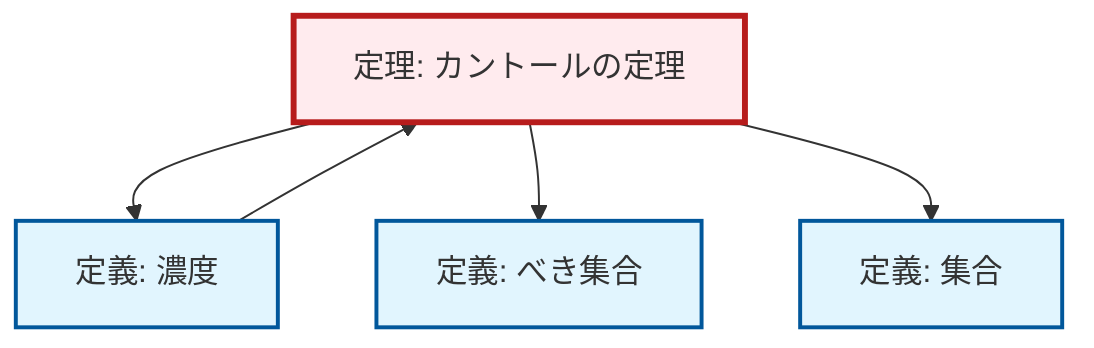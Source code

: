 graph TD
    classDef definition fill:#e1f5fe,stroke:#01579b,stroke-width:2px
    classDef theorem fill:#f3e5f5,stroke:#4a148c,stroke-width:2px
    classDef axiom fill:#fff3e0,stroke:#e65100,stroke-width:2px
    classDef example fill:#e8f5e9,stroke:#1b5e20,stroke-width:2px
    classDef current fill:#ffebee,stroke:#b71c1c,stroke-width:3px
    thm-cantor["定理: カントールの定理"]:::theorem
    def-set["定義: 集合"]:::definition
    def-power-set["定義: べき集合"]:::definition
    def-cardinality["定義: 濃度"]:::definition
    def-cardinality --> thm-cantor
    thm-cantor --> def-cardinality
    thm-cantor --> def-power-set
    thm-cantor --> def-set
    class thm-cantor current
